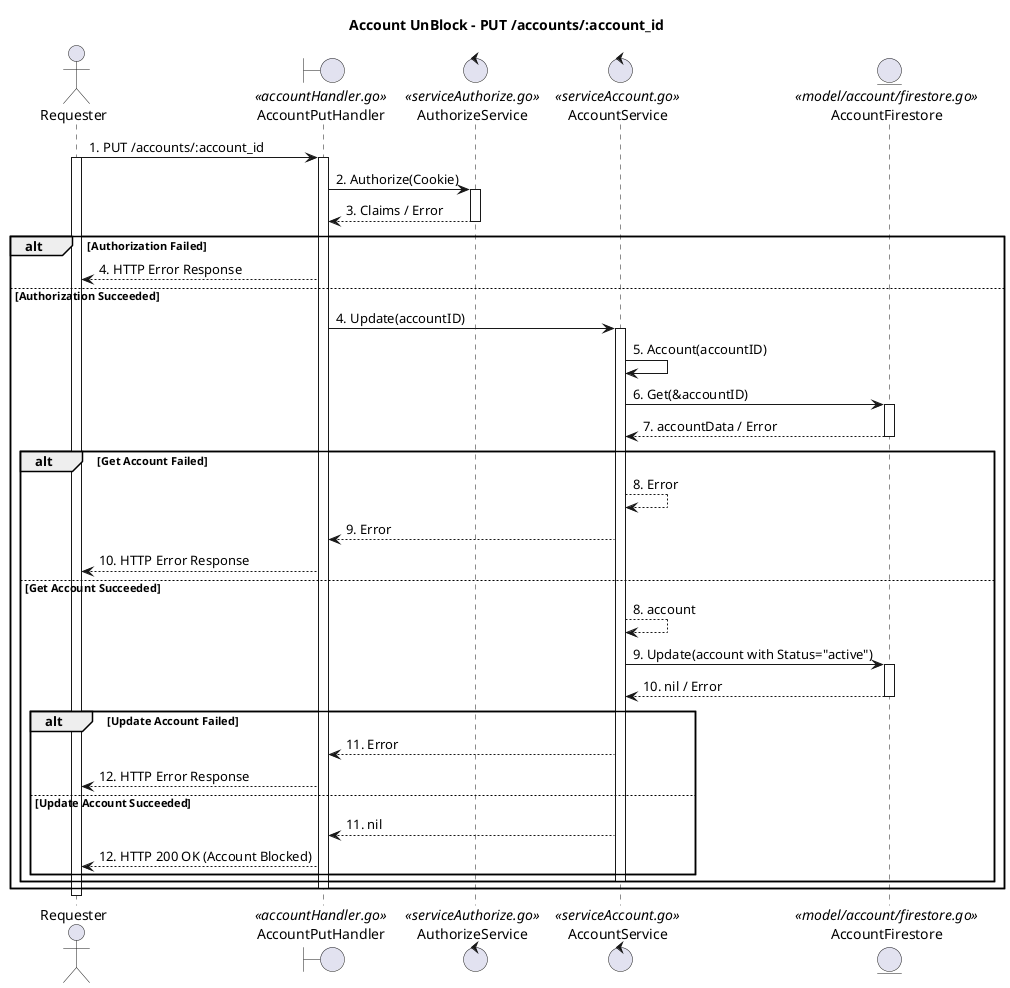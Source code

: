 @startuml
title Account UnBlock - PUT /accounts/:account_id

actor Requester
boundary AccountPutHandler <<accountHandler.go>>
control AuthorizeService <<serviceAuthorize.go>>
control AccountService <<serviceAccount.go>>
entity AccountFirestore <<model/account/firestore.go>>

Requester -> AccountPutHandler : 1. PUT /accounts/:account_id
activate Requester
activate AccountPutHandler
AccountPutHandler -> AuthorizeService : 2. Authorize(Cookie)
activate AuthorizeService
AuthorizeService --> AccountPutHandler : 3. Claims / Error
deactivate AuthorizeService
alt Authorization Failed
    AccountPutHandler --> Requester : 4. HTTP Error Response
else Authorization Succeeded
   
    AccountPutHandler -> AccountService : 4. Update(accountID)
    activate AccountService
    AccountService -> AccountService : 5. Account(accountID)
    AccountService -> AccountFirestore : 6. Get(&accountID)
    activate AccountFirestore
    AccountFirestore --> AccountService : 7. accountData / Error
    deactivate AccountFirestore
    alt Get Account Failed
        AccountService --> AccountService : 8. Error
        AccountService --> AccountPutHandler : 9. Error
        AccountPutHandler --> Requester : 10. HTTP Error Response
    else Get Account Succeeded
        AccountService --> AccountService : 8. account
        AccountService -> AccountFirestore : 9. Update(account with Status="active")
        activate AccountFirestore
        AccountFirestore --> AccountService : 10. nil / Error
        deactivate AccountFirestore
        alt Update Account Failed
            AccountService --> AccountPutHandler : 11. Error
            AccountPutHandler --> Requester : 12. HTTP Error Response
        else Update Account Succeeded
            AccountService --> AccountPutHandler : 11. nil
            AccountPutHandler --> Requester : 12. HTTP 200 OK (Account Blocked)
        end
        deactivate AccountService
    end
    deactivate AccountPutHandler
end
deactivate Requester

@enduml